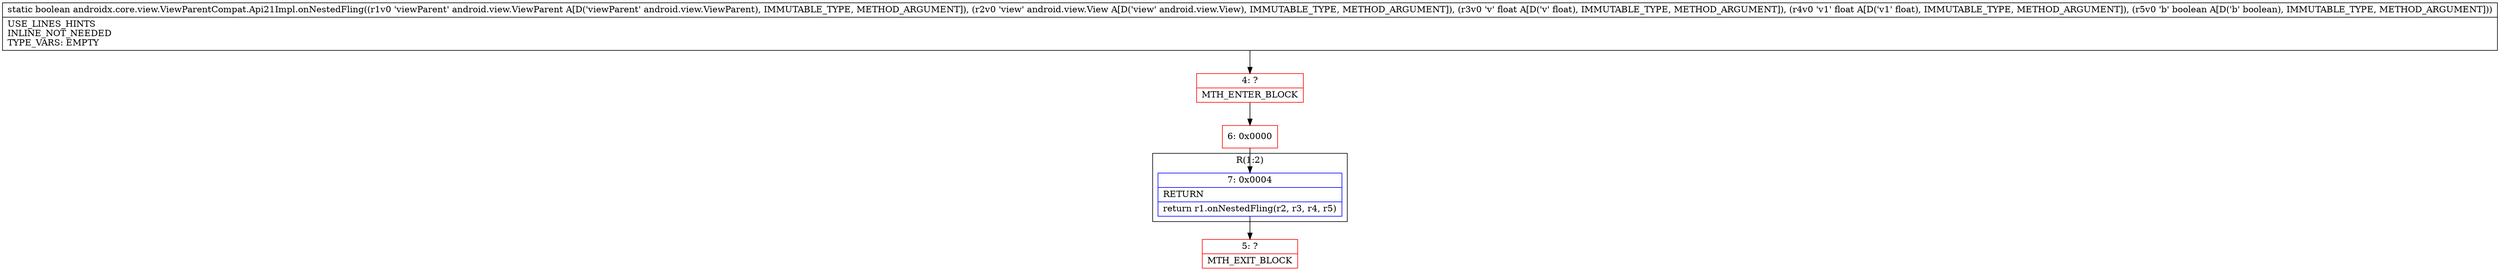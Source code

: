 digraph "CFG forandroidx.core.view.ViewParentCompat.Api21Impl.onNestedFling(Landroid\/view\/ViewParent;Landroid\/view\/View;FFZ)Z" {
subgraph cluster_Region_246945891 {
label = "R(1:2)";
node [shape=record,color=blue];
Node_7 [shape=record,label="{7\:\ 0x0004|RETURN\l|return r1.onNestedFling(r2, r3, r4, r5)\l}"];
}
Node_4 [shape=record,color=red,label="{4\:\ ?|MTH_ENTER_BLOCK\l}"];
Node_6 [shape=record,color=red,label="{6\:\ 0x0000}"];
Node_5 [shape=record,color=red,label="{5\:\ ?|MTH_EXIT_BLOCK\l}"];
MethodNode[shape=record,label="{static boolean androidx.core.view.ViewParentCompat.Api21Impl.onNestedFling((r1v0 'viewParent' android.view.ViewParent A[D('viewParent' android.view.ViewParent), IMMUTABLE_TYPE, METHOD_ARGUMENT]), (r2v0 'view' android.view.View A[D('view' android.view.View), IMMUTABLE_TYPE, METHOD_ARGUMENT]), (r3v0 'v' float A[D('v' float), IMMUTABLE_TYPE, METHOD_ARGUMENT]), (r4v0 'v1' float A[D('v1' float), IMMUTABLE_TYPE, METHOD_ARGUMENT]), (r5v0 'b' boolean A[D('b' boolean), IMMUTABLE_TYPE, METHOD_ARGUMENT]))  | USE_LINES_HINTS\lINLINE_NOT_NEEDED\lTYPE_VARS: EMPTY\l}"];
MethodNode -> Node_4;Node_7 -> Node_5;
Node_4 -> Node_6;
Node_6 -> Node_7;
}

